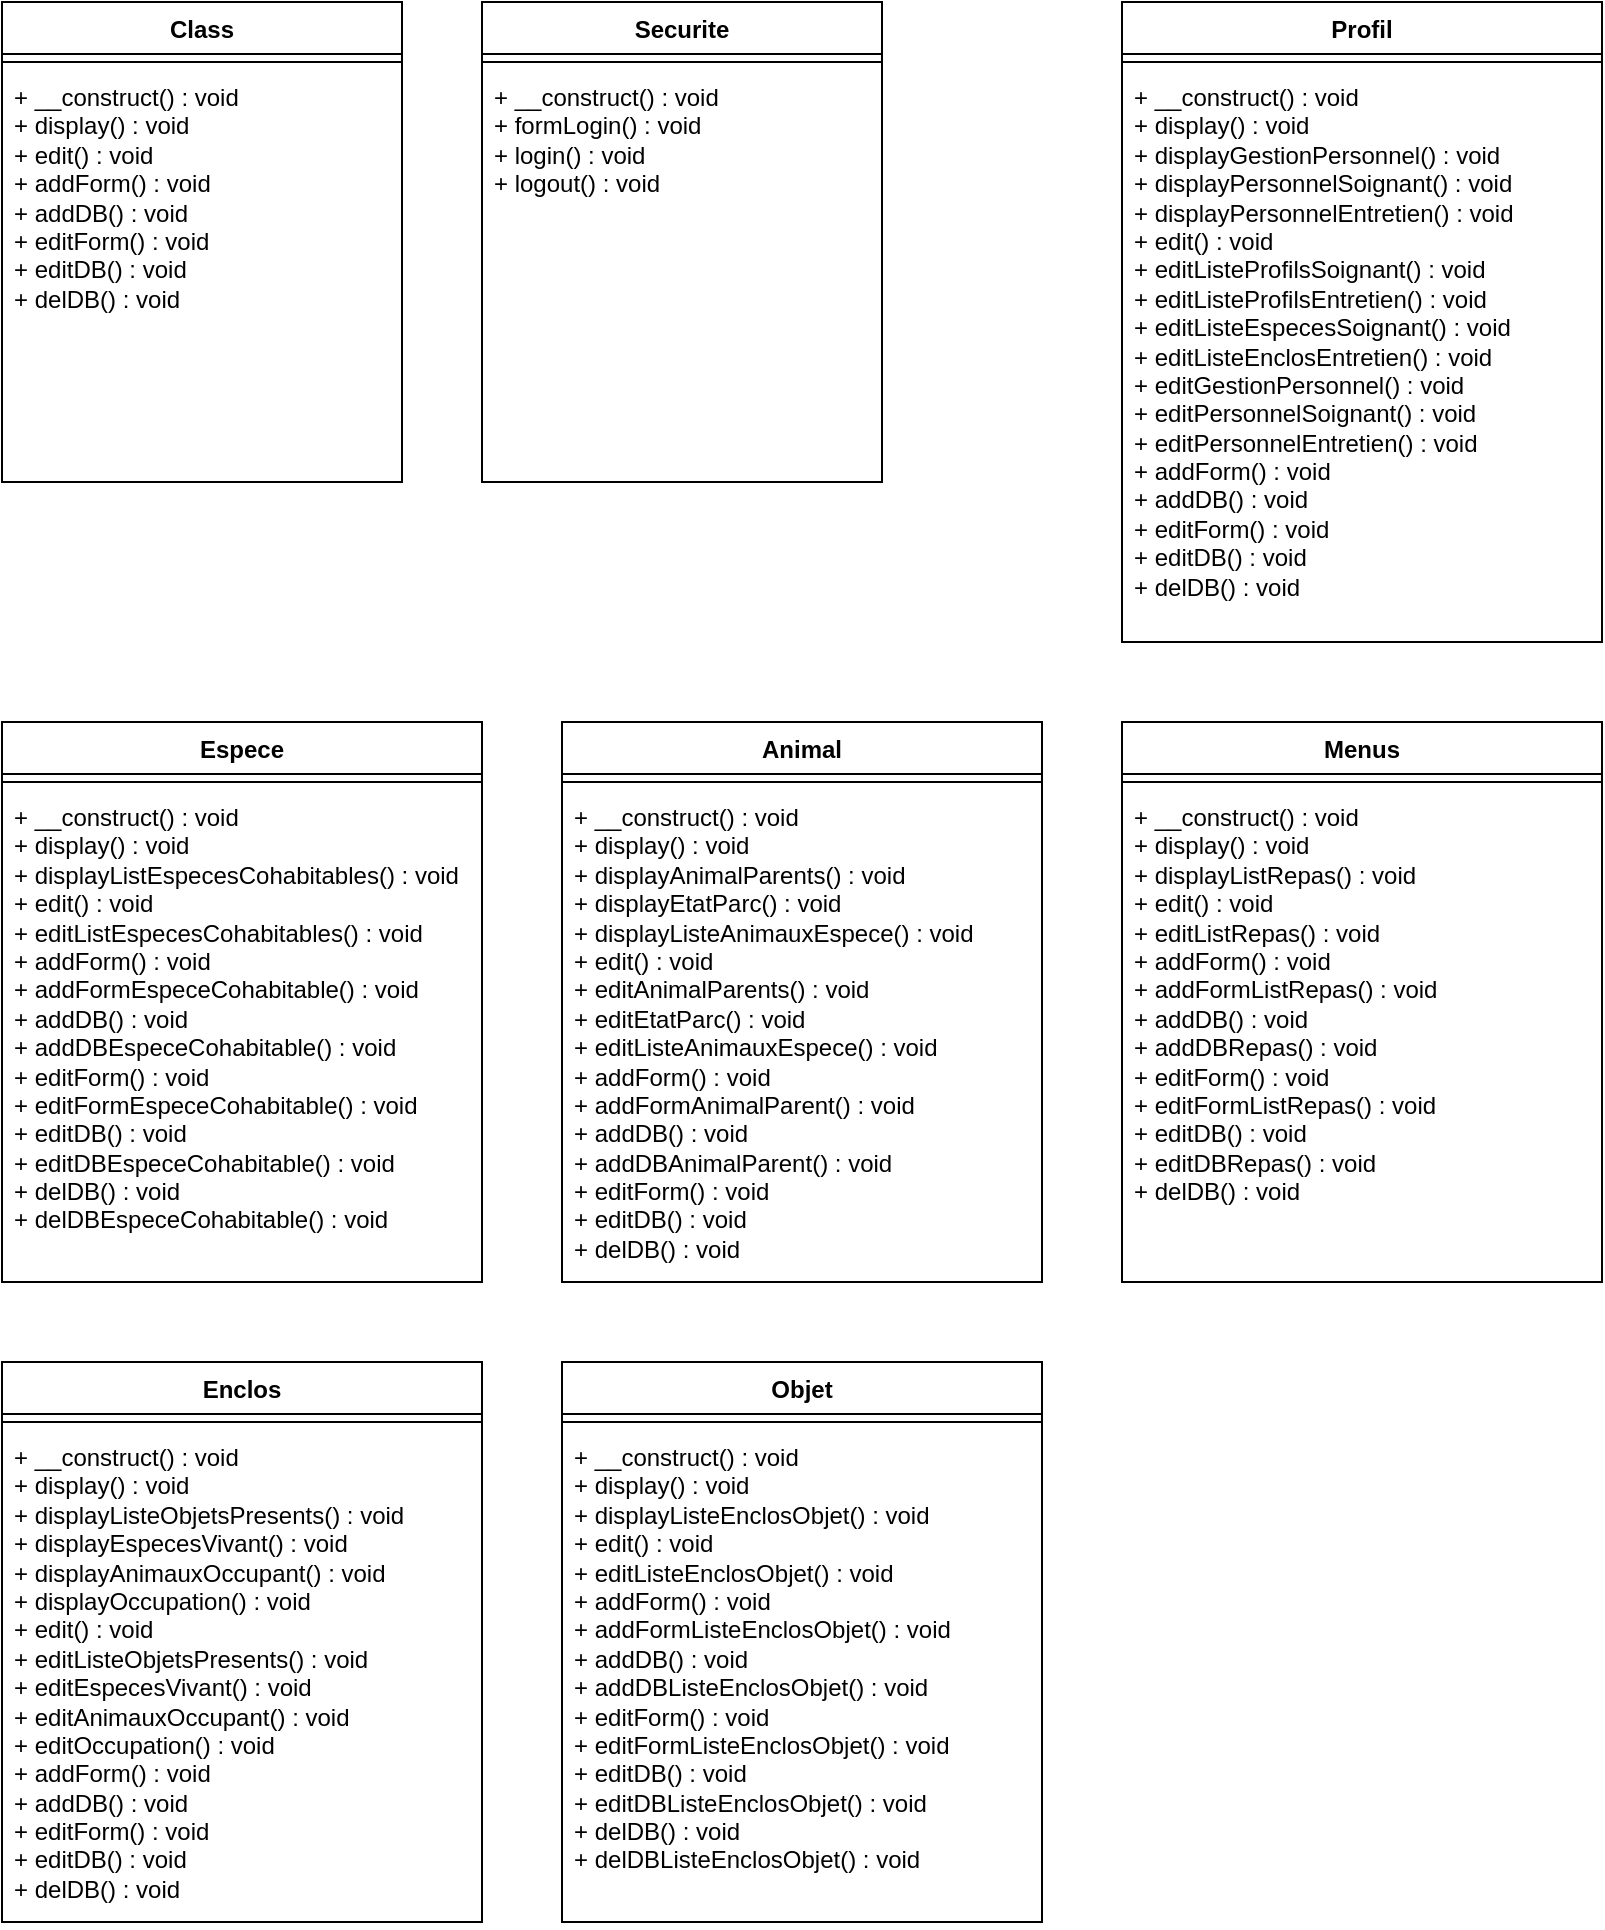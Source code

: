 <mxfile version="14.2.4" type="embed">
    <diagram id="tXSAp7dBCKhaJgt51Fwi" name="Page-1">
        <mxGraphModel dx="801" dy="388" grid="1" gridSize="10" guides="1" tooltips="1" connect="1" arrows="1" fold="1" page="1" pageScale="1" pageWidth="827" pageHeight="1169" math="0" shadow="0">
            <root>
                <mxCell id="0"/>
                <mxCell id="1" parent="0"/>
                <mxCell id="8" value="Securite" style="swimlane;fontStyle=1;align=center;verticalAlign=top;childLayout=stackLayout;horizontal=1;startSize=26;horizontalStack=0;resizeParent=1;resizeParentMax=0;resizeLast=0;collapsible=1;marginBottom=0;" parent="1" vertex="1">
                    <mxGeometry x="240" width="200" height="240" as="geometry">
                        <mxRectangle x="40" y="80" width="80" height="26" as="alternateBounds"/>
                    </mxGeometry>
                </mxCell>
                <mxCell id="10" value="" style="line;strokeWidth=1;fillColor=none;align=left;verticalAlign=middle;spacingTop=-1;spacingLeft=3;spacingRight=3;rotatable=0;labelPosition=right;points=[];portConstraint=eastwest;" parent="8" vertex="1">
                    <mxGeometry y="26" width="200" height="8" as="geometry"/>
                </mxCell>
                <mxCell id="11" value="+ __construct() : void&#10;+ formLogin() : void&#10;+ login() : void&#10;+ logout() : void" style="text;strokeColor=none;fillColor=none;align=left;verticalAlign=top;spacingLeft=4;spacingRight=4;overflow=hidden;rotatable=0;points=[[0,0.5],[1,0.5]];portConstraint=eastwest;whiteSpace=wrap;" parent="8" vertex="1">
                    <mxGeometry y="34" width="200" height="206" as="geometry"/>
                </mxCell>
                <mxCell id="13" value="Profil" style="swimlane;fontStyle=1;align=center;verticalAlign=top;childLayout=stackLayout;horizontal=1;startSize=26;horizontalStack=0;resizeParent=1;resizeParentMax=0;resizeLast=0;collapsible=1;marginBottom=0;" parent="1" vertex="1">
                    <mxGeometry x="560" width="240" height="320" as="geometry">
                        <mxRectangle x="240" width="80" height="26" as="alternateBounds"/>
                    </mxGeometry>
                </mxCell>
                <mxCell id="14" value="" style="line;strokeWidth=1;fillColor=none;align=left;verticalAlign=middle;spacingTop=-1;spacingLeft=3;spacingRight=3;rotatable=0;labelPosition=right;points=[];portConstraint=eastwest;" parent="13" vertex="1">
                    <mxGeometry y="26" width="240" height="8" as="geometry"/>
                </mxCell>
                <mxCell id="15" value="+ __construct() : void&#10;+ display() : void&#10;+ displayGestionPersonnel() : void&#10;+ displayPersonnelSoignant() : void&#10;+ displayPersonnelEntretien() : void&#10;+ edit() : void&#10;+ editListeProfilsSoignant() : void&#10;+ editListeProfilsEntretien() : void&#10;+ editListeEspecesSoignant() : void&#10;+ editListeEnclosEntretien() : void&#10;+ editGestionPersonnel() : void&#10;+ editPersonnelSoignant() : void&#10;+ editPersonnelEntretien() : void&#10;+ addForm() : void&#10;+ addDB() : void&#10;+ editForm() : void&#10;+ editDB() : void&#10;+ delDB() : void&#10;" style="text;strokeColor=none;fillColor=none;align=left;verticalAlign=top;spacingLeft=4;spacingRight=4;overflow=hidden;rotatable=0;points=[[0,0.5],[1,0.5]];portConstraint=eastwest;whiteSpace=wrap;" parent="13" vertex="1">
                    <mxGeometry y="34" width="240" height="286" as="geometry"/>
                </mxCell>
                <mxCell id="77" value="Class" style="swimlane;fontStyle=1;align=center;verticalAlign=top;childLayout=stackLayout;horizontal=1;startSize=26;horizontalStack=0;resizeParent=1;resizeParentMax=0;resizeLast=0;collapsible=1;marginBottom=0;" vertex="1" parent="1">
                    <mxGeometry width="200" height="240" as="geometry">
                        <mxRectangle x="240" width="80" height="26" as="alternateBounds"/>
                    </mxGeometry>
                </mxCell>
                <mxCell id="78" value="" style="line;strokeWidth=1;fillColor=none;align=left;verticalAlign=middle;spacingTop=-1;spacingLeft=3;spacingRight=3;rotatable=0;labelPosition=right;points=[];portConstraint=eastwest;" vertex="1" parent="77">
                    <mxGeometry y="26" width="200" height="8" as="geometry"/>
                </mxCell>
                <mxCell id="79" value="+ __construct() : void&#10;+ display() : void&#10;+ edit() : void&#10;+ addForm() : void&#10;+ addDB() : void&#10;+ editForm() : void&#10;+ editDB() : void&#10;+ delDB() : void&#10;" style="text;strokeColor=none;fillColor=none;align=left;verticalAlign=top;spacingLeft=4;spacingRight=4;overflow=hidden;rotatable=0;points=[[0,0.5],[1,0.5]];portConstraint=eastwest;whiteSpace=wrap;" vertex="1" parent="77">
                    <mxGeometry y="34" width="200" height="206" as="geometry"/>
                </mxCell>
                <mxCell id="80" value="Espece" style="swimlane;fontStyle=1;align=center;verticalAlign=top;childLayout=stackLayout;horizontal=1;startSize=26;horizontalStack=0;resizeParent=1;resizeParentMax=0;resizeLast=0;collapsible=1;marginBottom=0;" vertex="1" parent="1">
                    <mxGeometry y="360" width="240" height="280" as="geometry">
                        <mxRectangle x="240" width="80" height="26" as="alternateBounds"/>
                    </mxGeometry>
                </mxCell>
                <mxCell id="81" value="" style="line;strokeWidth=1;fillColor=none;align=left;verticalAlign=middle;spacingTop=-1;spacingLeft=3;spacingRight=3;rotatable=0;labelPosition=right;points=[];portConstraint=eastwest;" vertex="1" parent="80">
                    <mxGeometry y="26" width="240" height="8" as="geometry"/>
                </mxCell>
                <mxCell id="82" value="+ __construct() : void&#10;+ display() : void&#10;+ displayListEspecesCohabitables() : void&#10;+ edit() : void&#10;+ editListEspecesCohabitables() : void&#10;+ addForm() : void&#10;+ addFormEspeceCohabitable() : void&#10;+ addDB() : void&#10;+ addDBEspeceCohabitable() : void&#10;+ editForm() : void&#10;+ editFormEspeceCohabitable() : void&#10;+ editDB() : void&#10;+ editDBEspeceCohabitable() : void&#10;+ delDB() : void&#10;+ delDBEspeceCohabitable() : void&#10;" style="text;strokeColor=none;fillColor=none;align=left;verticalAlign=top;spacingLeft=4;spacingRight=4;overflow=hidden;rotatable=0;points=[[0,0.5],[1,0.5]];portConstraint=eastwest;whiteSpace=wrap;" vertex="1" parent="80">
                    <mxGeometry y="34" width="240" height="246" as="geometry"/>
                </mxCell>
                <mxCell id="84" value="Animal" style="swimlane;fontStyle=1;align=center;verticalAlign=top;childLayout=stackLayout;horizontal=1;startSize=26;horizontalStack=0;resizeParent=1;resizeParentMax=0;resizeLast=0;collapsible=1;marginBottom=0;" vertex="1" parent="1">
                    <mxGeometry x="280" y="360" width="240" height="280" as="geometry">
                        <mxRectangle x="240" width="80" height="26" as="alternateBounds"/>
                    </mxGeometry>
                </mxCell>
                <mxCell id="85" value="" style="line;strokeWidth=1;fillColor=none;align=left;verticalAlign=middle;spacingTop=-1;spacingLeft=3;spacingRight=3;rotatable=0;labelPosition=right;points=[];portConstraint=eastwest;" vertex="1" parent="84">
                    <mxGeometry y="26" width="240" height="8" as="geometry"/>
                </mxCell>
                <mxCell id="86" value="+ __construct() : void&#10;+ display() : void&#10;+ displayAnimalParents() : void&#10;+ displayEtatParc() : void&#10;+ displayListeAnimauxEspece() : void&#10;+ edit() : void&#10;+ editAnimalParents() : void&#10;+ editEtatParc() : void&#10;+ editListeAnimauxEspece() : void&#10;+ addForm() : void&#10;+ addFormAnimalParent() : void&#10;+ addDB() : void&#10;+ addDBAnimalParent() : void&#10;+ editForm() : void&#10;+ editDB() : void&#10;+ delDB() : void&#10;" style="text;strokeColor=none;fillColor=none;align=left;verticalAlign=top;spacingLeft=4;spacingRight=4;overflow=hidden;rotatable=0;points=[[0,0.5],[1,0.5]];portConstraint=eastwest;whiteSpace=wrap;" vertex="1" parent="84">
                    <mxGeometry y="34" width="240" height="246" as="geometry"/>
                </mxCell>
                <mxCell id="87" value="Enclos" style="swimlane;fontStyle=1;align=center;verticalAlign=top;childLayout=stackLayout;horizontal=1;startSize=26;horizontalStack=0;resizeParent=1;resizeParentMax=0;resizeLast=0;collapsible=1;marginBottom=0;" vertex="1" parent="1">
                    <mxGeometry y="680" width="240" height="280" as="geometry">
                        <mxRectangle x="240" width="80" height="26" as="alternateBounds"/>
                    </mxGeometry>
                </mxCell>
                <mxCell id="88" value="" style="line;strokeWidth=1;fillColor=none;align=left;verticalAlign=middle;spacingTop=-1;spacingLeft=3;spacingRight=3;rotatable=0;labelPosition=right;points=[];portConstraint=eastwest;" vertex="1" parent="87">
                    <mxGeometry y="26" width="240" height="8" as="geometry"/>
                </mxCell>
                <mxCell id="89" value="+ __construct() : void&#10;+ display() : void&#10;+ displayListeObjetsPresents() : void&#10;+ displayEspecesVivant() : void&#10;+ displayAnimauxOccupant() : void&#10;+ displayOccupation() : void&#10;+ edit() : void&#10;+ editListeObjetsPresents() : void&#10;+ editEspecesVivant() : void&#10;+ editAnimauxOccupant() : void&#10;+ editOccupation() : void&#10;+ addForm() : void&#10;+ addDB() : void&#10;+ editForm() : void&#10;+ editDB() : void&#10;+ delDB() : void&#10;" style="text;strokeColor=none;fillColor=none;align=left;verticalAlign=top;spacingLeft=4;spacingRight=4;overflow=hidden;rotatable=0;points=[[0,0.5],[1,0.5]];portConstraint=eastwest;whiteSpace=wrap;" vertex="1" parent="87">
                    <mxGeometry y="34" width="240" height="246" as="geometry"/>
                </mxCell>
                <mxCell id="90" value="Menus" style="swimlane;fontStyle=1;align=center;verticalAlign=top;childLayout=stackLayout;horizontal=1;startSize=26;horizontalStack=0;resizeParent=1;resizeParentMax=0;resizeLast=0;collapsible=1;marginBottom=0;" vertex="1" parent="1">
                    <mxGeometry x="560" y="360" width="240" height="280" as="geometry">
                        <mxRectangle x="240" width="80" height="26" as="alternateBounds"/>
                    </mxGeometry>
                </mxCell>
                <mxCell id="91" value="" style="line;strokeWidth=1;fillColor=none;align=left;verticalAlign=middle;spacingTop=-1;spacingLeft=3;spacingRight=3;rotatable=0;labelPosition=right;points=[];portConstraint=eastwest;" vertex="1" parent="90">
                    <mxGeometry y="26" width="240" height="8" as="geometry"/>
                </mxCell>
                <mxCell id="92" value="+ __construct() : void&#10;+ display() : void&#10;+ displayListRepas() : void&#10;+ edit() : void&#10;+ editListRepas() : void&#10;+ addForm() : void&#10;+ addFormListRepas() : void&#10;+ addDB() : void&#10;+ addDBRepas() : void&#10;+ editForm() : void&#10;+ editFormListRepas() : void&#10;+ editDB() : void&#10;+ editDBRepas() : void&#10;+ delDB() : void&#10;" style="text;strokeColor=none;fillColor=none;align=left;verticalAlign=top;spacingLeft=4;spacingRight=4;overflow=hidden;rotatable=0;points=[[0,0.5],[1,0.5]];portConstraint=eastwest;whiteSpace=wrap;" vertex="1" parent="90">
                    <mxGeometry y="34" width="240" height="246" as="geometry"/>
                </mxCell>
                <mxCell id="93" value="Objet" style="swimlane;fontStyle=1;align=center;verticalAlign=top;childLayout=stackLayout;horizontal=1;startSize=26;horizontalStack=0;resizeParent=1;resizeParentMax=0;resizeLast=0;collapsible=1;marginBottom=0;" vertex="1" parent="1">
                    <mxGeometry x="280" y="680" width="240" height="280" as="geometry">
                        <mxRectangle x="240" width="80" height="26" as="alternateBounds"/>
                    </mxGeometry>
                </mxCell>
                <mxCell id="94" value="" style="line;strokeWidth=1;fillColor=none;align=left;verticalAlign=middle;spacingTop=-1;spacingLeft=3;spacingRight=3;rotatable=0;labelPosition=right;points=[];portConstraint=eastwest;" vertex="1" parent="93">
                    <mxGeometry y="26" width="240" height="8" as="geometry"/>
                </mxCell>
                <mxCell id="95" value="+ __construct() : void&#10;+ display() : void&#10;+ displayListeEnclosObjet() : void&#10;+ edit() : void&#10;+ editListeEnclosObjet() : void&#10;+ addForm() : void&#10;+ addFormListeEnclosObjet() : void&#10;+ addDB() : void&#10;+ addDBListeEnclosObjet() : void&#10;+ editForm() : void&#10;+ editFormListeEnclosObjet() : void&#10;+ editDB() : void&#10;+ editDBListeEnclosObjet() : void&#10;+ delDB() : void&#10;+ delDBListeEnclosObjet() : void&#10;" style="text;strokeColor=none;fillColor=none;align=left;verticalAlign=top;spacingLeft=4;spacingRight=4;overflow=hidden;rotatable=0;points=[[0,0.5],[1,0.5]];portConstraint=eastwest;whiteSpace=wrap;" vertex="1" parent="93">
                    <mxGeometry y="34" width="240" height="246" as="geometry"/>
                </mxCell>
            </root>
        </mxGraphModel>
    </diagram>
</mxfile>